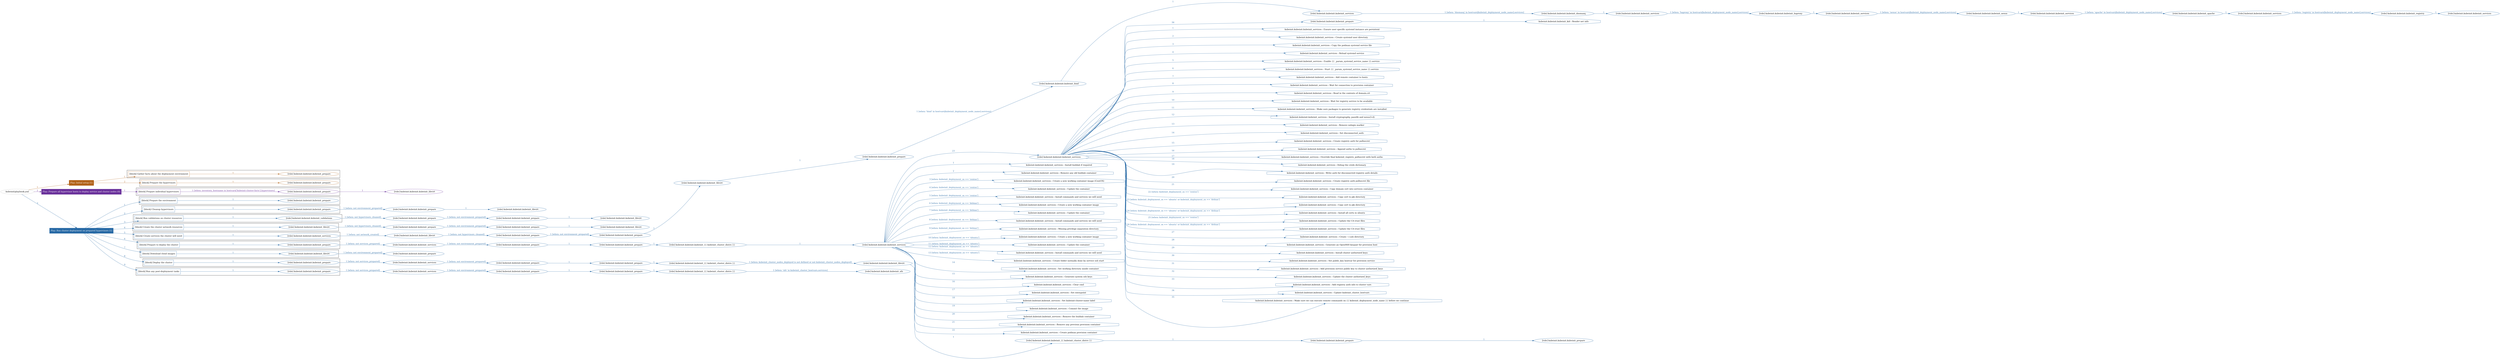 digraph {
	graph [concentrate=true ordering=in rankdir=LR ratio=fill]
	edge [esep=5 sep=10]
	"kubeinit/playbook.yml" [id=root_node style=dotted]
	play_11753870 [label="Play: Initial setup (1)" color="#b2631a" fontcolor="#ffffff" id=play_11753870 shape=box style=filled tooltip=localhost]
	"kubeinit/playbook.yml" -> play_11753870 [label="1 " color="#b2631a" fontcolor="#b2631a" id=edge_59d7c79f labeltooltip="1 " tooltip="1 "]
	subgraph "kubeinit.kubeinit.kubeinit_prepare" {
		role_aeced4ef [label="[role] kubeinit.kubeinit.kubeinit_prepare" color="#b2631a" id=role_aeced4ef tooltip="kubeinit.kubeinit.kubeinit_prepare"]
	}
	subgraph "kubeinit.kubeinit.kubeinit_prepare" {
		role_1271a651 [label="[role] kubeinit.kubeinit.kubeinit_prepare" color="#b2631a" id=role_1271a651 tooltip="kubeinit.kubeinit.kubeinit_prepare"]
	}
	subgraph "Play: Initial setup (1)" {
		play_11753870 -> block_595fef0c [label=1 color="#b2631a" fontcolor="#b2631a" id=edge_b5269dfd labeltooltip=1 tooltip=1]
		subgraph cluster_block_595fef0c {
			block_595fef0c [label="[block] Gather facts about the deployment environment" color="#b2631a" id=block_595fef0c labeltooltip="Gather facts about the deployment environment" shape=box tooltip="Gather facts about the deployment environment"]
			block_595fef0c -> role_aeced4ef [label="1 " color="#b2631a" fontcolor="#b2631a" id=edge_2be429ac labeltooltip="1 " tooltip="1 "]
		}
		play_11753870 -> block_3a586a35 [label=2 color="#b2631a" fontcolor="#b2631a" id=edge_ef53873f labeltooltip=2 tooltip=2]
		subgraph cluster_block_3a586a35 {
			block_3a586a35 [label="[block] Prepare the hypervisors" color="#b2631a" id=block_3a586a35 labeltooltip="Prepare the hypervisors" shape=box tooltip="Prepare the hypervisors"]
			block_3a586a35 -> role_1271a651 [label="1 " color="#b2631a" fontcolor="#b2631a" id=edge_a012466c labeltooltip="1 " tooltip="1 "]
		}
	}
	play_b9e6bfd8 [label="Play: Prepare all hypervisor hosts to deploy service and cluster nodes (0)" color="#6a319b" fontcolor="#ffffff" id=play_b9e6bfd8 shape=box style=filled tooltip="Play: Prepare all hypervisor hosts to deploy service and cluster nodes (0)"]
	"kubeinit/playbook.yml" -> play_b9e6bfd8 [label="2 " color="#6a319b" fontcolor="#6a319b" id=edge_81b0a84f labeltooltip="2 " tooltip="2 "]
	subgraph "kubeinit.kubeinit.kubeinit_libvirt" {
		role_fa00c392 [label="[role] kubeinit.kubeinit.kubeinit_libvirt" color="#6a319b" id=role_fa00c392 tooltip="kubeinit.kubeinit.kubeinit_libvirt"]
	}
	subgraph "kubeinit.kubeinit.kubeinit_prepare" {
		role_c54e6c98 [label="[role] kubeinit.kubeinit.kubeinit_prepare" color="#6a319b" id=role_c54e6c98 tooltip="kubeinit.kubeinit.kubeinit_prepare"]
		role_c54e6c98 -> role_fa00c392 [label="1 " color="#6a319b" fontcolor="#6a319b" id=edge_b5d6592e labeltooltip="1 " tooltip="1 "]
	}
	subgraph "Play: Prepare all hypervisor hosts to deploy service and cluster nodes (0)" {
		play_b9e6bfd8 -> block_b67a1805 [label=1 color="#6a319b" fontcolor="#6a319b" id=edge_dfb20c11 labeltooltip=1 tooltip=1]
		subgraph cluster_block_b67a1805 {
			block_b67a1805 [label="[block] Prepare individual hypervisors" color="#6a319b" id=block_b67a1805 labeltooltip="Prepare individual hypervisors" shape=box tooltip="Prepare individual hypervisors"]
			block_b67a1805 -> role_c54e6c98 [label="1 [when: inventory_hostname in hostvars['kubeinit-cluster-facts'].hypervisors]" color="#6a319b" fontcolor="#6a319b" id=edge_ee74ebc8 labeltooltip="1 [when: inventory_hostname in hostvars['kubeinit-cluster-facts'].hypervisors]" tooltip="1 [when: inventory_hostname in hostvars['kubeinit-cluster-facts'].hypervisors]"]
		}
	}
	play_928120f4 [label="Play: Run cluster deployment on prepared hypervisors (1)" color="#2769a5" fontcolor="#ffffff" id=play_928120f4 shape=box style=filled tooltip=localhost]
	"kubeinit/playbook.yml" -> play_928120f4 [label="3 " color="#2769a5" fontcolor="#2769a5" id=edge_f33fc959 labeltooltip="3 " tooltip="3 "]
	subgraph "kubeinit.kubeinit.kubeinit_prepare" {
		role_16011c3f [label="[role] kubeinit.kubeinit.kubeinit_prepare" color="#2769a5" id=role_16011c3f tooltip="kubeinit.kubeinit.kubeinit_prepare"]
	}
	subgraph "kubeinit.kubeinit.kubeinit_libvirt" {
		role_71dd2f17 [label="[role] kubeinit.kubeinit.kubeinit_libvirt" color="#2769a5" id=role_71dd2f17 tooltip="kubeinit.kubeinit.kubeinit_libvirt"]
	}
	subgraph "kubeinit.kubeinit.kubeinit_prepare" {
		role_a206c246 [label="[role] kubeinit.kubeinit.kubeinit_prepare" color="#2769a5" id=role_a206c246 tooltip="kubeinit.kubeinit.kubeinit_prepare"]
		role_a206c246 -> role_71dd2f17 [label="1 " color="#2769a5" fontcolor="#2769a5" id=edge_f2695ec4 labeltooltip="1 " tooltip="1 "]
	}
	subgraph "kubeinit.kubeinit.kubeinit_prepare" {
		role_4f396c4a [label="[role] kubeinit.kubeinit.kubeinit_prepare" color="#2769a5" id=role_4f396c4a tooltip="kubeinit.kubeinit.kubeinit_prepare"]
		role_4f396c4a -> role_a206c246 [label="1 [when: not environment_prepared]" color="#2769a5" fontcolor="#2769a5" id=edge_d480a5a4 labeltooltip="1 [when: not environment_prepared]" tooltip="1 [when: not environment_prepared]"]
	}
	subgraph "kubeinit.kubeinit.kubeinit_libvirt" {
		role_0285b7d4 [label="[role] kubeinit.kubeinit.kubeinit_libvirt" color="#2769a5" id=role_0285b7d4 tooltip="kubeinit.kubeinit.kubeinit_libvirt"]
	}
	subgraph "kubeinit.kubeinit.kubeinit_prepare" {
		role_66be1d08 [label="[role] kubeinit.kubeinit.kubeinit_prepare" color="#2769a5" id=role_66be1d08 tooltip="kubeinit.kubeinit.kubeinit_prepare"]
		role_66be1d08 -> role_0285b7d4 [label="1 " color="#2769a5" fontcolor="#2769a5" id=edge_bad1b833 labeltooltip="1 " tooltip="1 "]
	}
	subgraph "kubeinit.kubeinit.kubeinit_prepare" {
		role_663ff371 [label="[role] kubeinit.kubeinit.kubeinit_prepare" color="#2769a5" id=role_663ff371 tooltip="kubeinit.kubeinit.kubeinit_prepare"]
		role_663ff371 -> role_66be1d08 [label="1 [when: not environment_prepared]" color="#2769a5" fontcolor="#2769a5" id=edge_042fc5ff labeltooltip="1 [when: not environment_prepared]" tooltip="1 [when: not environment_prepared]"]
	}
	subgraph "kubeinit.kubeinit.kubeinit_validations" {
		role_31941329 [label="[role] kubeinit.kubeinit.kubeinit_validations" color="#2769a5" id=role_31941329 tooltip="kubeinit.kubeinit.kubeinit_validations"]
		role_31941329 -> role_663ff371 [label="1 [when: not hypervisors_cleaned]" color="#2769a5" fontcolor="#2769a5" id=edge_5ced2a1b labeltooltip="1 [when: not hypervisors_cleaned]" tooltip="1 [when: not hypervisors_cleaned]"]
	}
	subgraph "kubeinit.kubeinit.kubeinit_libvirt" {
		role_5dd7904b [label="[role] kubeinit.kubeinit.kubeinit_libvirt" color="#2769a5" id=role_5dd7904b tooltip="kubeinit.kubeinit.kubeinit_libvirt"]
	}
	subgraph "kubeinit.kubeinit.kubeinit_prepare" {
		role_589d1c8d [label="[role] kubeinit.kubeinit.kubeinit_prepare" color="#2769a5" id=role_589d1c8d tooltip="kubeinit.kubeinit.kubeinit_prepare"]
		role_589d1c8d -> role_5dd7904b [label="1 " color="#2769a5" fontcolor="#2769a5" id=edge_3b8fa8f0 labeltooltip="1 " tooltip="1 "]
	}
	subgraph "kubeinit.kubeinit.kubeinit_prepare" {
		role_ccc416a4 [label="[role] kubeinit.kubeinit.kubeinit_prepare" color="#2769a5" id=role_ccc416a4 tooltip="kubeinit.kubeinit.kubeinit_prepare"]
		role_ccc416a4 -> role_589d1c8d [label="1 [when: not environment_prepared]" color="#2769a5" fontcolor="#2769a5" id=edge_827466a4 labeltooltip="1 [when: not environment_prepared]" tooltip="1 [when: not environment_prepared]"]
	}
	subgraph "kubeinit.kubeinit.kubeinit_libvirt" {
		role_dd1f71d0 [label="[role] kubeinit.kubeinit.kubeinit_libvirt" color="#2769a5" id=role_dd1f71d0 tooltip="kubeinit.kubeinit.kubeinit_libvirt"]
		role_dd1f71d0 -> role_ccc416a4 [label="1 [when: not hypervisors_cleaned]" color="#2769a5" fontcolor="#2769a5" id=edge_ad9bb8ea labeltooltip="1 [when: not hypervisors_cleaned]" tooltip="1 [when: not hypervisors_cleaned]"]
	}
	subgraph "kubeinit.kubeinit.kubeinit_services" {
		role_df8e5842 [label="[role] kubeinit.kubeinit.kubeinit_services" color="#2769a5" id=role_df8e5842 tooltip="kubeinit.kubeinit.kubeinit_services"]
	}
	subgraph "kubeinit.kubeinit.kubeinit_registry" {
		role_79d2def1 [label="[role] kubeinit.kubeinit.kubeinit_registry" color="#2769a5" id=role_79d2def1 tooltip="kubeinit.kubeinit.kubeinit_registry"]
		role_79d2def1 -> role_df8e5842 [label="1 " color="#2769a5" fontcolor="#2769a5" id=edge_9e466e6f labeltooltip="1 " tooltip="1 "]
	}
	subgraph "kubeinit.kubeinit.kubeinit_services" {
		role_b2339861 [label="[role] kubeinit.kubeinit.kubeinit_services" color="#2769a5" id=role_b2339861 tooltip="kubeinit.kubeinit.kubeinit_services"]
		role_b2339861 -> role_79d2def1 [label="1 [when: 'registry' in hostvars[kubeinit_deployment_node_name].services]" color="#2769a5" fontcolor="#2769a5" id=edge_124129e6 labeltooltip="1 [when: 'registry' in hostvars[kubeinit_deployment_node_name].services]" tooltip="1 [when: 'registry' in hostvars[kubeinit_deployment_node_name].services]"]
	}
	subgraph "kubeinit.kubeinit.kubeinit_apache" {
		role_406c26cb [label="[role] kubeinit.kubeinit.kubeinit_apache" color="#2769a5" id=role_406c26cb tooltip="kubeinit.kubeinit.kubeinit_apache"]
		role_406c26cb -> role_b2339861 [label="1 " color="#2769a5" fontcolor="#2769a5" id=edge_a5abe285 labeltooltip="1 " tooltip="1 "]
	}
	subgraph "kubeinit.kubeinit.kubeinit_services" {
		role_1c9d1b56 [label="[role] kubeinit.kubeinit.kubeinit_services" color="#2769a5" id=role_1c9d1b56 tooltip="kubeinit.kubeinit.kubeinit_services"]
		role_1c9d1b56 -> role_406c26cb [label="1 [when: 'apache' in hostvars[kubeinit_deployment_node_name].services]" color="#2769a5" fontcolor="#2769a5" id=edge_bf84c1a0 labeltooltip="1 [when: 'apache' in hostvars[kubeinit_deployment_node_name].services]" tooltip="1 [when: 'apache' in hostvars[kubeinit_deployment_node_name].services]"]
	}
	subgraph "kubeinit.kubeinit.kubeinit_nexus" {
		role_e60813bb [label="[role] kubeinit.kubeinit.kubeinit_nexus" color="#2769a5" id=role_e60813bb tooltip="kubeinit.kubeinit.kubeinit_nexus"]
		role_e60813bb -> role_1c9d1b56 [label="1 " color="#2769a5" fontcolor="#2769a5" id=edge_1cb3688d labeltooltip="1 " tooltip="1 "]
	}
	subgraph "kubeinit.kubeinit.kubeinit_services" {
		role_842ef741 [label="[role] kubeinit.kubeinit.kubeinit_services" color="#2769a5" id=role_842ef741 tooltip="kubeinit.kubeinit.kubeinit_services"]
		role_842ef741 -> role_e60813bb [label="1 [when: 'nexus' in hostvars[kubeinit_deployment_node_name].services]" color="#2769a5" fontcolor="#2769a5" id=edge_bb9a5c4e labeltooltip="1 [when: 'nexus' in hostvars[kubeinit_deployment_node_name].services]" tooltip="1 [when: 'nexus' in hostvars[kubeinit_deployment_node_name].services]"]
	}
	subgraph "kubeinit.kubeinit.kubeinit_haproxy" {
		role_54428a5c [label="[role] kubeinit.kubeinit.kubeinit_haproxy" color="#2769a5" id=role_54428a5c tooltip="kubeinit.kubeinit.kubeinit_haproxy"]
		role_54428a5c -> role_842ef741 [label="1 " color="#2769a5" fontcolor="#2769a5" id=edge_8e9517a9 labeltooltip="1 " tooltip="1 "]
	}
	subgraph "kubeinit.kubeinit.kubeinit_services" {
		role_87e30177 [label="[role] kubeinit.kubeinit.kubeinit_services" color="#2769a5" id=role_87e30177 tooltip="kubeinit.kubeinit.kubeinit_services"]
		role_87e30177 -> role_54428a5c [label="1 [when: 'haproxy' in hostvars[kubeinit_deployment_node_name].services]" color="#2769a5" fontcolor="#2769a5" id=edge_46dbdbef labeltooltip="1 [when: 'haproxy' in hostvars[kubeinit_deployment_node_name].services]" tooltip="1 [when: 'haproxy' in hostvars[kubeinit_deployment_node_name].services]"]
	}
	subgraph "kubeinit.kubeinit.kubeinit_dnsmasq" {
		role_da8d193d [label="[role] kubeinit.kubeinit.kubeinit_dnsmasq" color="#2769a5" id=role_da8d193d tooltip="kubeinit.kubeinit.kubeinit_dnsmasq"]
		role_da8d193d -> role_87e30177 [label="1 " color="#2769a5" fontcolor="#2769a5" id=edge_4d7e35d2 labeltooltip="1 " tooltip="1 "]
	}
	subgraph "kubeinit.kubeinit.kubeinit_services" {
		role_9664aad5 [label="[role] kubeinit.kubeinit.kubeinit_services" color="#2769a5" id=role_9664aad5 tooltip="kubeinit.kubeinit.kubeinit_services"]
		role_9664aad5 -> role_da8d193d [label="1 [when: 'dnsmasq' in hostvars[kubeinit_deployment_node_name].services]" color="#2769a5" fontcolor="#2769a5" id=edge_722b6f72 labeltooltip="1 [when: 'dnsmasq' in hostvars[kubeinit_deployment_node_name].services]" tooltip="1 [when: 'dnsmasq' in hostvars[kubeinit_deployment_node_name].services]"]
	}
	subgraph "kubeinit.kubeinit.kubeinit_bind" {
		role_c939f47a [label="[role] kubeinit.kubeinit.kubeinit_bind" color="#2769a5" id=role_c939f47a tooltip="kubeinit.kubeinit.kubeinit_bind"]
		role_c939f47a -> role_9664aad5 [label="1 " color="#2769a5" fontcolor="#2769a5" id=edge_d31c2a34 labeltooltip="1 " tooltip="1 "]
	}
	subgraph "kubeinit.kubeinit.kubeinit_prepare" {
		role_2a3728cb [label="[role] kubeinit.kubeinit.kubeinit_prepare" color="#2769a5" id=role_2a3728cb tooltip="kubeinit.kubeinit.kubeinit_prepare"]
		role_2a3728cb -> role_c939f47a [label="1 [when: 'bind' in hostvars[kubeinit_deployment_node_name].services]" color="#2769a5" fontcolor="#2769a5" id=edge_09cb5635 labeltooltip="1 [when: 'bind' in hostvars[kubeinit_deployment_node_name].services]" tooltip="1 [when: 'bind' in hostvars[kubeinit_deployment_node_name].services]"]
	}
	subgraph "kubeinit.kubeinit.kubeinit_libvirt" {
		role_2ae86e69 [label="[role] kubeinit.kubeinit.kubeinit_libvirt" color="#2769a5" id=role_2ae86e69 tooltip="kubeinit.kubeinit.kubeinit_libvirt"]
		role_2ae86e69 -> role_2a3728cb [label="1 " color="#2769a5" fontcolor="#2769a5" id=edge_91ee30a4 labeltooltip="1 " tooltip="1 "]
	}
	subgraph "kubeinit.kubeinit.kubeinit_prepare" {
		role_088d113d [label="[role] kubeinit.kubeinit.kubeinit_prepare" color="#2769a5" id=role_088d113d tooltip="kubeinit.kubeinit.kubeinit_prepare"]
		role_088d113d -> role_2ae86e69 [label="1 " color="#2769a5" fontcolor="#2769a5" id=edge_069ed22d labeltooltip="1 " tooltip="1 "]
	}
	subgraph "kubeinit.kubeinit.kubeinit_prepare" {
		role_e1aa5283 [label="[role] kubeinit.kubeinit.kubeinit_prepare" color="#2769a5" id=role_e1aa5283 tooltip="kubeinit.kubeinit.kubeinit_prepare"]
		role_e1aa5283 -> role_088d113d [label="1 [when: not environment_prepared]" color="#2769a5" fontcolor="#2769a5" id=edge_29f5e92f labeltooltip="1 [when: not environment_prepared]" tooltip="1 [when: not environment_prepared]"]
	}
	subgraph "kubeinit.kubeinit.kubeinit_libvirt" {
		role_f19691e9 [label="[role] kubeinit.kubeinit.kubeinit_libvirt" color="#2769a5" id=role_f19691e9 tooltip="kubeinit.kubeinit.kubeinit_libvirt"]
		role_f19691e9 -> role_e1aa5283 [label="1 [when: not hypervisors_cleaned]" color="#2769a5" fontcolor="#2769a5" id=edge_64f23646 labeltooltip="1 [when: not hypervisors_cleaned]" tooltip="1 [when: not hypervisors_cleaned]"]
	}
	subgraph "kubeinit.kubeinit.kubeinit_services" {
		role_cdb57c2b [label="[role] kubeinit.kubeinit.kubeinit_services" color="#2769a5" id=role_cdb57c2b tooltip="kubeinit.kubeinit.kubeinit_services"]
		role_cdb57c2b -> role_f19691e9 [label="1 [when: not network_created]" color="#2769a5" fontcolor="#2769a5" id=edge_3ce2162b labeltooltip="1 [when: not network_created]" tooltip="1 [when: not network_created]"]
	}
	subgraph "kubeinit.kubeinit.kubeinit_prepare" {
		role_a9cf9123 [label="[role] kubeinit.kubeinit.kubeinit_prepare" color="#2769a5" id=role_a9cf9123 tooltip="kubeinit.kubeinit.kubeinit_prepare"]
		task_a6c0f7ff [label="kubeinit.kubeinit.kubeinit_kid : Render net info" color="#2769a5" id=task_a6c0f7ff shape=octagon tooltip="kubeinit.kubeinit.kubeinit_kid : Render net info"]
		role_a9cf9123 -> task_a6c0f7ff [label="1 " color="#2769a5" fontcolor="#2769a5" id=edge_cf0d45b6 labeltooltip="1 " tooltip="1 "]
	}
	subgraph "kubeinit.kubeinit.kubeinit_services" {
		role_ef1de59d [label="[role] kubeinit.kubeinit.kubeinit_services" color="#2769a5" id=role_ef1de59d tooltip="kubeinit.kubeinit.kubeinit_services"]
		task_269b2cfa [label="kubeinit.kubeinit.kubeinit_services : Ensure user specific systemd instance are persistent" color="#2769a5" id=task_269b2cfa shape=octagon tooltip="kubeinit.kubeinit.kubeinit_services : Ensure user specific systemd instance are persistent"]
		role_ef1de59d -> task_269b2cfa [label="1 " color="#2769a5" fontcolor="#2769a5" id=edge_5f434d78 labeltooltip="1 " tooltip="1 "]
		task_d2c6d3cc [label="kubeinit.kubeinit.kubeinit_services : Create systemd user directory" color="#2769a5" id=task_d2c6d3cc shape=octagon tooltip="kubeinit.kubeinit.kubeinit_services : Create systemd user directory"]
		role_ef1de59d -> task_d2c6d3cc [label="2 " color="#2769a5" fontcolor="#2769a5" id=edge_be1d1e10 labeltooltip="2 " tooltip="2 "]
		task_a293b3ac [label="kubeinit.kubeinit.kubeinit_services : Copy the podman systemd service file" color="#2769a5" id=task_a293b3ac shape=octagon tooltip="kubeinit.kubeinit.kubeinit_services : Copy the podman systemd service file"]
		role_ef1de59d -> task_a293b3ac [label="3 " color="#2769a5" fontcolor="#2769a5" id=edge_9e825318 labeltooltip="3 " tooltip="3 "]
		task_bfe38d12 [label="kubeinit.kubeinit.kubeinit_services : Reload systemd service" color="#2769a5" id=task_bfe38d12 shape=octagon tooltip="kubeinit.kubeinit.kubeinit_services : Reload systemd service"]
		role_ef1de59d -> task_bfe38d12 [label="4 " color="#2769a5" fontcolor="#2769a5" id=edge_b28bd2b9 labeltooltip="4 " tooltip="4 "]
		task_fc5a6efb [label="kubeinit.kubeinit.kubeinit_services : Enable {{ _param_systemd_service_name }}.service" color="#2769a5" id=task_fc5a6efb shape=octagon tooltip="kubeinit.kubeinit.kubeinit_services : Enable {{ _param_systemd_service_name }}.service"]
		role_ef1de59d -> task_fc5a6efb [label="5 " color="#2769a5" fontcolor="#2769a5" id=edge_78433165 labeltooltip="5 " tooltip="5 "]
		task_82880af1 [label="kubeinit.kubeinit.kubeinit_services : Start {{ _param_systemd_service_name }}.service" color="#2769a5" id=task_82880af1 shape=octagon tooltip="kubeinit.kubeinit.kubeinit_services : Start {{ _param_systemd_service_name }}.service"]
		role_ef1de59d -> task_82880af1 [label="6 " color="#2769a5" fontcolor="#2769a5" id=edge_7317f3ac labeltooltip="6 " tooltip="6 "]
		task_bb4e1e5b [label="kubeinit.kubeinit.kubeinit_services : Add remote container to hosts" color="#2769a5" id=task_bb4e1e5b shape=octagon tooltip="kubeinit.kubeinit.kubeinit_services : Add remote container to hosts"]
		role_ef1de59d -> task_bb4e1e5b [label="7 " color="#2769a5" fontcolor="#2769a5" id=edge_ce0f6220 labeltooltip="7 " tooltip="7 "]
		task_0162db8e [label="kubeinit.kubeinit.kubeinit_services : Wait for connection to provision container" color="#2769a5" id=task_0162db8e shape=octagon tooltip="kubeinit.kubeinit.kubeinit_services : Wait for connection to provision container"]
		role_ef1de59d -> task_0162db8e [label="8 " color="#2769a5" fontcolor="#2769a5" id=edge_fafc8fd3 labeltooltip="8 " tooltip="8 "]
		task_55d99076 [label="kubeinit.kubeinit.kubeinit_services : Read in the contents of domain.crt" color="#2769a5" id=task_55d99076 shape=octagon tooltip="kubeinit.kubeinit.kubeinit_services : Read in the contents of domain.crt"]
		role_ef1de59d -> task_55d99076 [label="9 " color="#2769a5" fontcolor="#2769a5" id=edge_6843613e labeltooltip="9 " tooltip="9 "]
		task_7c093f10 [label="kubeinit.kubeinit.kubeinit_services : Wait for registry service to be available" color="#2769a5" id=task_7c093f10 shape=octagon tooltip="kubeinit.kubeinit.kubeinit_services : Wait for registry service to be available"]
		role_ef1de59d -> task_7c093f10 [label="10 " color="#2769a5" fontcolor="#2769a5" id=edge_4c564f32 labeltooltip="10 " tooltip="10 "]
		task_a79912da [label="kubeinit.kubeinit.kubeinit_services : Make sure packages to generate registry credentials are installed" color="#2769a5" id=task_a79912da shape=octagon tooltip="kubeinit.kubeinit.kubeinit_services : Make sure packages to generate registry credentials are installed"]
		role_ef1de59d -> task_a79912da [label="11 " color="#2769a5" fontcolor="#2769a5" id=edge_0d5cd800 labeltooltip="11 " tooltip="11 "]
		task_a00ea5f5 [label="kubeinit.kubeinit.kubeinit_services : Install cryptography, passlib and nexus3-cli" color="#2769a5" id=task_a00ea5f5 shape=octagon tooltip="kubeinit.kubeinit.kubeinit_services : Install cryptography, passlib and nexus3-cli"]
		role_ef1de59d -> task_a00ea5f5 [label="12 " color="#2769a5" fontcolor="#2769a5" id=edge_985b4cc3 labeltooltip="12 " tooltip="12 "]
		task_d4eef593 [label="kubeinit.kubeinit.kubeinit_services : Remove nologin marker" color="#2769a5" id=task_d4eef593 shape=octagon tooltip="kubeinit.kubeinit.kubeinit_services : Remove nologin marker"]
		role_ef1de59d -> task_d4eef593 [label="13 " color="#2769a5" fontcolor="#2769a5" id=edge_00602155 labeltooltip="13 " tooltip="13 "]
		task_6dbab34d [label="kubeinit.kubeinit.kubeinit_services : Set disconnected_auth" color="#2769a5" id=task_6dbab34d shape=octagon tooltip="kubeinit.kubeinit.kubeinit_services : Set disconnected_auth"]
		role_ef1de59d -> task_6dbab34d [label="14 " color="#2769a5" fontcolor="#2769a5" id=edge_15262a90 labeltooltip="14 " tooltip="14 "]
		task_95edf579 [label="kubeinit.kubeinit.kubeinit_services : Create registry auth for pullsecret" color="#2769a5" id=task_95edf579 shape=octagon tooltip="kubeinit.kubeinit.kubeinit_services : Create registry auth for pullsecret"]
		role_ef1de59d -> task_95edf579 [label="15 " color="#2769a5" fontcolor="#2769a5" id=edge_5d639966 labeltooltip="15 " tooltip="15 "]
		task_f539a987 [label="kubeinit.kubeinit.kubeinit_services : Append auths to pullsecret" color="#2769a5" id=task_f539a987 shape=octagon tooltip="kubeinit.kubeinit.kubeinit_services : Append auths to pullsecret"]
		role_ef1de59d -> task_f539a987 [label="16 " color="#2769a5" fontcolor="#2769a5" id=edge_72334f17 labeltooltip="16 " tooltip="16 "]
		task_55d93220 [label="kubeinit.kubeinit.kubeinit_services : Override final kubeinit_registry_pullsecret with both auths" color="#2769a5" id=task_55d93220 shape=octagon tooltip="kubeinit.kubeinit.kubeinit_services : Override final kubeinit_registry_pullsecret with both auths"]
		role_ef1de59d -> task_55d93220 [label="17 " color="#2769a5" fontcolor="#2769a5" id=edge_ce5fd929 labeltooltip="17 " tooltip="17 "]
		task_25ebf206 [label="kubeinit.kubeinit.kubeinit_services : Debug the creds dictionary" color="#2769a5" id=task_25ebf206 shape=octagon tooltip="kubeinit.kubeinit.kubeinit_services : Debug the creds dictionary"]
		role_ef1de59d -> task_25ebf206 [label="18 " color="#2769a5" fontcolor="#2769a5" id=edge_8a1a4ff4 labeltooltip="18 " tooltip="18 "]
		task_505da0dc [label="kubeinit.kubeinit.kubeinit_services : Write auth for disconnected registry auth details" color="#2769a5" id=task_505da0dc shape=octagon tooltip="kubeinit.kubeinit.kubeinit_services : Write auth for disconnected registry auth details"]
		role_ef1de59d -> task_505da0dc [label="19 " color="#2769a5" fontcolor="#2769a5" id=edge_a785541c labeltooltip="19 " tooltip="19 "]
		task_a8810906 [label="kubeinit.kubeinit.kubeinit_services : Create registry auth pullsecret file" color="#2769a5" id=task_a8810906 shape=octagon tooltip="kubeinit.kubeinit.kubeinit_services : Create registry auth pullsecret file"]
		role_ef1de59d -> task_a8810906 [label="20 " color="#2769a5" fontcolor="#2769a5" id=edge_967d7cd7 labeltooltip="20 " tooltip="20 "]
		task_c11806db [label="kubeinit.kubeinit.kubeinit_services : Copy domain cert into services container" color="#2769a5" id=task_c11806db shape=octagon tooltip="kubeinit.kubeinit.kubeinit_services : Copy domain cert into services container"]
		role_ef1de59d -> task_c11806db [label="21 " color="#2769a5" fontcolor="#2769a5" id=edge_a60bec48 labeltooltip="21 " tooltip="21 "]
		task_c9e6ba73 [label="kubeinit.kubeinit.kubeinit_services : Copy cert to pki directory" color="#2769a5" id=task_c9e6ba73 shape=octagon tooltip="kubeinit.kubeinit.kubeinit_services : Copy cert to pki directory"]
		role_ef1de59d -> task_c9e6ba73 [label="22 [when: kubeinit_deployment_os == 'centos']" color="#2769a5" fontcolor="#2769a5" id=edge_55c7bab8 labeltooltip="22 [when: kubeinit_deployment_os == 'centos']" tooltip="22 [when: kubeinit_deployment_os == 'centos']"]
		task_98e8b0da [label="kubeinit.kubeinit.kubeinit_services : Copy cert to pki directory" color="#2769a5" id=task_98e8b0da shape=octagon tooltip="kubeinit.kubeinit.kubeinit_services : Copy cert to pki directory"]
		role_ef1de59d -> task_98e8b0da [label="23 [when: kubeinit_deployment_os == 'ubuntu' or kubeinit_deployment_os == 'debian']" color="#2769a5" fontcolor="#2769a5" id=edge_46368aca labeltooltip="23 [when: kubeinit_deployment_os == 'ubuntu' or kubeinit_deployment_os == 'debian']" tooltip="23 [when: kubeinit_deployment_os == 'ubuntu' or kubeinit_deployment_os == 'debian']"]
		task_61f64bae [label="kubeinit.kubeinit.kubeinit_services : Install all certs in ubuntu" color="#2769a5" id=task_61f64bae shape=octagon tooltip="kubeinit.kubeinit.kubeinit_services : Install all certs in ubuntu"]
		role_ef1de59d -> task_61f64bae [label="24 [when: kubeinit_deployment_os == 'ubuntu' or kubeinit_deployment_os == 'debian']" color="#2769a5" fontcolor="#2769a5" id=edge_2aa23a27 labeltooltip="24 [when: kubeinit_deployment_os == 'ubuntu' or kubeinit_deployment_os == 'debian']" tooltip="24 [when: kubeinit_deployment_os == 'ubuntu' or kubeinit_deployment_os == 'debian']"]
		task_fb037661 [label="kubeinit.kubeinit.kubeinit_services : Update the CA trust files" color="#2769a5" id=task_fb037661 shape=octagon tooltip="kubeinit.kubeinit.kubeinit_services : Update the CA trust files"]
		role_ef1de59d -> task_fb037661 [label="25 [when: kubeinit_deployment_os == 'centos']" color="#2769a5" fontcolor="#2769a5" id=edge_ac705629 labeltooltip="25 [when: kubeinit_deployment_os == 'centos']" tooltip="25 [when: kubeinit_deployment_os == 'centos']"]
		task_1a16bda0 [label="kubeinit.kubeinit.kubeinit_services : Update the CA trust files" color="#2769a5" id=task_1a16bda0 shape=octagon tooltip="kubeinit.kubeinit.kubeinit_services : Update the CA trust files"]
		role_ef1de59d -> task_1a16bda0 [label="26 [when: kubeinit_deployment_os == 'ubuntu' or kubeinit_deployment_os == 'debian']" color="#2769a5" fontcolor="#2769a5" id=edge_7a651388 labeltooltip="26 [when: kubeinit_deployment_os == 'ubuntu' or kubeinit_deployment_os == 'debian']" tooltip="26 [when: kubeinit_deployment_os == 'ubuntu' or kubeinit_deployment_os == 'debian']"]
		task_51dcd732 [label="kubeinit.kubeinit.kubeinit_services : Create ~/.ssh directory" color="#2769a5" id=task_51dcd732 shape=octagon tooltip="kubeinit.kubeinit.kubeinit_services : Create ~/.ssh directory"]
		role_ef1de59d -> task_51dcd732 [label="27 " color="#2769a5" fontcolor="#2769a5" id=edge_71ddf52e labeltooltip="27 " tooltip="27 "]
		task_b33b8884 [label="kubeinit.kubeinit.kubeinit_services : Generate an OpenSSH keypair for provision host" color="#2769a5" id=task_b33b8884 shape=octagon tooltip="kubeinit.kubeinit.kubeinit_services : Generate an OpenSSH keypair for provision host"]
		role_ef1de59d -> task_b33b8884 [label="28 " color="#2769a5" fontcolor="#2769a5" id=edge_321ff208 labeltooltip="28 " tooltip="28 "]
		task_e91365c9 [label="kubeinit.kubeinit.kubeinit_services : Install cluster authorized keys" color="#2769a5" id=task_e91365c9 shape=octagon tooltip="kubeinit.kubeinit.kubeinit_services : Install cluster authorized keys"]
		role_ef1de59d -> task_e91365c9 [label="29 " color="#2769a5" fontcolor="#2769a5" id=edge_81557743 labeltooltip="29 " tooltip="29 "]
		task_dbb3c3bd [label="kubeinit.kubeinit.kubeinit_services : Set public_key hostvar for provision service" color="#2769a5" id=task_dbb3c3bd shape=octagon tooltip="kubeinit.kubeinit.kubeinit_services : Set public_key hostvar for provision service"]
		role_ef1de59d -> task_dbb3c3bd [label="30 " color="#2769a5" fontcolor="#2769a5" id=edge_5f9f9280 labeltooltip="30 " tooltip="30 "]
		task_683acecc [label="kubeinit.kubeinit.kubeinit_services : Add provision service public key to cluster authorized_keys" color="#2769a5" id=task_683acecc shape=octagon tooltip="kubeinit.kubeinit.kubeinit_services : Add provision service public key to cluster authorized_keys"]
		role_ef1de59d -> task_683acecc [label="31 " color="#2769a5" fontcolor="#2769a5" id=edge_0d11c18a labeltooltip="31 " tooltip="31 "]
		task_cd028a13 [label="kubeinit.kubeinit.kubeinit_services : Update the cluster authorized_keys" color="#2769a5" id=task_cd028a13 shape=octagon tooltip="kubeinit.kubeinit.kubeinit_services : Update the cluster authorized_keys"]
		role_ef1de59d -> task_cd028a13 [label="32 " color="#2769a5" fontcolor="#2769a5" id=edge_631247a2 labeltooltip="32 " tooltip="32 "]
		task_93dba0ff [label="kubeinit.kubeinit.kubeinit_services : Add registry auth info to cluster vars" color="#2769a5" id=task_93dba0ff shape=octagon tooltip="kubeinit.kubeinit.kubeinit_services : Add registry auth info to cluster vars"]
		role_ef1de59d -> task_93dba0ff [label="33 " color="#2769a5" fontcolor="#2769a5" id=edge_751134d0 labeltooltip="33 " tooltip="33 "]
		task_6750dd68 [label="kubeinit.kubeinit.kubeinit_services : Update kubeinit_cluster_hostvars" color="#2769a5" id=task_6750dd68 shape=octagon tooltip="kubeinit.kubeinit.kubeinit_services : Update kubeinit_cluster_hostvars"]
		role_ef1de59d -> task_6750dd68 [label="34 " color="#2769a5" fontcolor="#2769a5" id=edge_7da0fa7c labeltooltip="34 " tooltip="34 "]
		task_fbfc5b9c [label="kubeinit.kubeinit.kubeinit_services : Make sure we can execute remote commands on {{ kubeinit_deployment_node_name }} before we continue" color="#2769a5" id=task_fbfc5b9c shape=octagon tooltip="kubeinit.kubeinit.kubeinit_services : Make sure we can execute remote commands on {{ kubeinit_deployment_node_name }} before we continue"]
		role_ef1de59d -> task_fbfc5b9c [label="35 " color="#2769a5" fontcolor="#2769a5" id=edge_45fb926d labeltooltip="35 " tooltip="35 "]
		role_ef1de59d -> role_a9cf9123 [label="36 " color="#2769a5" fontcolor="#2769a5" id=edge_05ec9c98 labeltooltip="36 " tooltip="36 "]
	}
	subgraph "kubeinit.kubeinit.kubeinit_services" {
		role_c0af6b43 [label="[role] kubeinit.kubeinit.kubeinit_services" color="#2769a5" id=role_c0af6b43 tooltip="kubeinit.kubeinit.kubeinit_services"]
		task_87358fed [label="kubeinit.kubeinit.kubeinit_services : Install buildah if required" color="#2769a5" id=task_87358fed shape=octagon tooltip="kubeinit.kubeinit.kubeinit_services : Install buildah if required"]
		role_c0af6b43 -> task_87358fed [label="1 " color="#2769a5" fontcolor="#2769a5" id=edge_1cb78306 labeltooltip="1 " tooltip="1 "]
		task_14401d0a [label="kubeinit.kubeinit.kubeinit_services : Remove any old buildah container" color="#2769a5" id=task_14401d0a shape=octagon tooltip="kubeinit.kubeinit.kubeinit_services : Remove any old buildah container"]
		role_c0af6b43 -> task_14401d0a [label="2 " color="#2769a5" fontcolor="#2769a5" id=edge_a626907d labeltooltip="2 " tooltip="2 "]
		task_5e0a8c59 [label="kubeinit.kubeinit.kubeinit_services : Create a new working container image (CentOS)" color="#2769a5" id=task_5e0a8c59 shape=octagon tooltip="kubeinit.kubeinit.kubeinit_services : Create a new working container image (CentOS)"]
		role_c0af6b43 -> task_5e0a8c59 [label="3 [when: kubeinit_deployment_os == 'centos']" color="#2769a5" fontcolor="#2769a5" id=edge_8ad91b68 labeltooltip="3 [when: kubeinit_deployment_os == 'centos']" tooltip="3 [when: kubeinit_deployment_os == 'centos']"]
		task_a55098af [label="kubeinit.kubeinit.kubeinit_services : Update the container" color="#2769a5" id=task_a55098af shape=octagon tooltip="kubeinit.kubeinit.kubeinit_services : Update the container"]
		role_c0af6b43 -> task_a55098af [label="4 [when: kubeinit_deployment_os == 'centos']" color="#2769a5" fontcolor="#2769a5" id=edge_19050b59 labeltooltip="4 [when: kubeinit_deployment_os == 'centos']" tooltip="4 [when: kubeinit_deployment_os == 'centos']"]
		task_64edcaa1 [label="kubeinit.kubeinit.kubeinit_services : Install commands and services we will need" color="#2769a5" id=task_64edcaa1 shape=octagon tooltip="kubeinit.kubeinit.kubeinit_services : Install commands and services we will need"]
		role_c0af6b43 -> task_64edcaa1 [label="5 [when: kubeinit_deployment_os == 'centos']" color="#2769a5" fontcolor="#2769a5" id=edge_9d6fdf99 labeltooltip="5 [when: kubeinit_deployment_os == 'centos']" tooltip="5 [when: kubeinit_deployment_os == 'centos']"]
		task_2aecd3bf [label="kubeinit.kubeinit.kubeinit_services : Create a new working container image" color="#2769a5" id=task_2aecd3bf shape=octagon tooltip="kubeinit.kubeinit.kubeinit_services : Create a new working container image"]
		role_c0af6b43 -> task_2aecd3bf [label="6 [when: kubeinit_deployment_os == 'debian']" color="#2769a5" fontcolor="#2769a5" id=edge_a34c4fac labeltooltip="6 [when: kubeinit_deployment_os == 'debian']" tooltip="6 [when: kubeinit_deployment_os == 'debian']"]
		task_1b4469ec [label="kubeinit.kubeinit.kubeinit_services : Update the container" color="#2769a5" id=task_1b4469ec shape=octagon tooltip="kubeinit.kubeinit.kubeinit_services : Update the container"]
		role_c0af6b43 -> task_1b4469ec [label="7 [when: kubeinit_deployment_os == 'debian']" color="#2769a5" fontcolor="#2769a5" id=edge_a7245496 labeltooltip="7 [when: kubeinit_deployment_os == 'debian']" tooltip="7 [when: kubeinit_deployment_os == 'debian']"]
		task_37b83089 [label="kubeinit.kubeinit.kubeinit_services : Install commands and services we will need" color="#2769a5" id=task_37b83089 shape=octagon tooltip="kubeinit.kubeinit.kubeinit_services : Install commands and services we will need"]
		role_c0af6b43 -> task_37b83089 [label="8 [when: kubeinit_deployment_os == 'debian']" color="#2769a5" fontcolor="#2769a5" id=edge_1677d2d9 labeltooltip="8 [when: kubeinit_deployment_os == 'debian']" tooltip="8 [when: kubeinit_deployment_os == 'debian']"]
		task_16f402dc [label="kubeinit.kubeinit.kubeinit_services : Missing privilege separation directory" color="#2769a5" id=task_16f402dc shape=octagon tooltip="kubeinit.kubeinit.kubeinit_services : Missing privilege separation directory"]
		role_c0af6b43 -> task_16f402dc [label="9 [when: kubeinit_deployment_os == 'debian']" color="#2769a5" fontcolor="#2769a5" id=edge_f037ebb4 labeltooltip="9 [when: kubeinit_deployment_os == 'debian']" tooltip="9 [when: kubeinit_deployment_os == 'debian']"]
		task_8054a5b1 [label="kubeinit.kubeinit.kubeinit_services : Create a new working container image" color="#2769a5" id=task_8054a5b1 shape=octagon tooltip="kubeinit.kubeinit.kubeinit_services : Create a new working container image"]
		role_c0af6b43 -> task_8054a5b1 [label="10 [when: kubeinit_deployment_os == 'ubuntu']" color="#2769a5" fontcolor="#2769a5" id=edge_b1eaafea labeltooltip="10 [when: kubeinit_deployment_os == 'ubuntu']" tooltip="10 [when: kubeinit_deployment_os == 'ubuntu']"]
		task_dc2fb1bb [label="kubeinit.kubeinit.kubeinit_services : Update the container" color="#2769a5" id=task_dc2fb1bb shape=octagon tooltip="kubeinit.kubeinit.kubeinit_services : Update the container"]
		role_c0af6b43 -> task_dc2fb1bb [label="11 [when: kubeinit_deployment_os == 'ubuntu']" color="#2769a5" fontcolor="#2769a5" id=edge_0be178b4 labeltooltip="11 [when: kubeinit_deployment_os == 'ubuntu']" tooltip="11 [when: kubeinit_deployment_os == 'ubuntu']"]
		task_f522acda [label="kubeinit.kubeinit.kubeinit_services : Install commands and services we will need" color="#2769a5" id=task_f522acda shape=octagon tooltip="kubeinit.kubeinit.kubeinit_services : Install commands and services we will need"]
		role_c0af6b43 -> task_f522acda [label="12 [when: kubeinit_deployment_os == 'ubuntu']" color="#2769a5" fontcolor="#2769a5" id=edge_4a8699d8 labeltooltip="12 [when: kubeinit_deployment_os == 'ubuntu']" tooltip="12 [when: kubeinit_deployment_os == 'ubuntu']"]
		task_9d70135a [label="kubeinit.kubeinit.kubeinit_services : Create folder normally done by service ssh start" color="#2769a5" id=task_9d70135a shape=octagon tooltip="kubeinit.kubeinit.kubeinit_services : Create folder normally done by service ssh start"]
		role_c0af6b43 -> task_9d70135a [label="13 [when: kubeinit_deployment_os == 'ubuntu']" color="#2769a5" fontcolor="#2769a5" id=edge_877b9575 labeltooltip="13 [when: kubeinit_deployment_os == 'ubuntu']" tooltip="13 [when: kubeinit_deployment_os == 'ubuntu']"]
		task_532e3b60 [label="kubeinit.kubeinit.kubeinit_services : Set working directory inside container" color="#2769a5" id=task_532e3b60 shape=octagon tooltip="kubeinit.kubeinit.kubeinit_services : Set working directory inside container"]
		role_c0af6b43 -> task_532e3b60 [label="14 " color="#2769a5" fontcolor="#2769a5" id=edge_1eca9fde labeltooltip="14 " tooltip="14 "]
		task_ca283923 [label="kubeinit.kubeinit.kubeinit_services : Generate system ssh keys" color="#2769a5" id=task_ca283923 shape=octagon tooltip="kubeinit.kubeinit.kubeinit_services : Generate system ssh keys"]
		role_c0af6b43 -> task_ca283923 [label="15 " color="#2769a5" fontcolor="#2769a5" id=edge_4da244c4 labeltooltip="15 " tooltip="15 "]
		task_82f1be9a [label="kubeinit.kubeinit.kubeinit_services : Clear cmd" color="#2769a5" id=task_82f1be9a shape=octagon tooltip="kubeinit.kubeinit.kubeinit_services : Clear cmd"]
		role_c0af6b43 -> task_82f1be9a [label="16 " color="#2769a5" fontcolor="#2769a5" id=edge_2cca34cf labeltooltip="16 " tooltip="16 "]
		task_d9e5b40c [label="kubeinit.kubeinit.kubeinit_services : Set entrypoint" color="#2769a5" id=task_d9e5b40c shape=octagon tooltip="kubeinit.kubeinit.kubeinit_services : Set entrypoint"]
		role_c0af6b43 -> task_d9e5b40c [label="17 " color="#2769a5" fontcolor="#2769a5" id=edge_2206da42 labeltooltip="17 " tooltip="17 "]
		task_983c8aaf [label="kubeinit.kubeinit.kubeinit_services : Set kubeinit-cluster-name label" color="#2769a5" id=task_983c8aaf shape=octagon tooltip="kubeinit.kubeinit.kubeinit_services : Set kubeinit-cluster-name label"]
		role_c0af6b43 -> task_983c8aaf [label="18 " color="#2769a5" fontcolor="#2769a5" id=edge_24e44522 labeltooltip="18 " tooltip="18 "]
		task_9411b254 [label="kubeinit.kubeinit.kubeinit_services : Commit the image" color="#2769a5" id=task_9411b254 shape=octagon tooltip="kubeinit.kubeinit.kubeinit_services : Commit the image"]
		role_c0af6b43 -> task_9411b254 [label="19 " color="#2769a5" fontcolor="#2769a5" id=edge_ffe4c049 labeltooltip="19 " tooltip="19 "]
		task_d66e9221 [label="kubeinit.kubeinit.kubeinit_services : Remove the buildah container" color="#2769a5" id=task_d66e9221 shape=octagon tooltip="kubeinit.kubeinit.kubeinit_services : Remove the buildah container"]
		role_c0af6b43 -> task_d66e9221 [label="20 " color="#2769a5" fontcolor="#2769a5" id=edge_87673cfa labeltooltip="20 " tooltip="20 "]
		task_7199e134 [label="kubeinit.kubeinit.kubeinit_services : Remove any previous provision container" color="#2769a5" id=task_7199e134 shape=octagon tooltip="kubeinit.kubeinit.kubeinit_services : Remove any previous provision container"]
		role_c0af6b43 -> task_7199e134 [label="21 " color="#2769a5" fontcolor="#2769a5" id=edge_de869190 labeltooltip="21 " tooltip="21 "]
		task_b42fa72f [label="kubeinit.kubeinit.kubeinit_services : Create podman provision container" color="#2769a5" id=task_b42fa72f shape=octagon tooltip="kubeinit.kubeinit.kubeinit_services : Create podman provision container"]
		role_c0af6b43 -> task_b42fa72f [label="22 " color="#2769a5" fontcolor="#2769a5" id=edge_52ab4a54 labeltooltip="22 " tooltip="22 "]
		role_c0af6b43 -> role_ef1de59d [label="23 " color="#2769a5" fontcolor="#2769a5" id=edge_53f43af9 labeltooltip="23 " tooltip="23 "]
	}
	subgraph "kubeinit.kubeinit.kubeinit_{{ kubeinit_cluster_distro }}" {
		role_1e18d98f [label="[role] kubeinit.kubeinit.kubeinit_{{ kubeinit_cluster_distro }}" color="#2769a5" id=role_1e18d98f tooltip="kubeinit.kubeinit.kubeinit_{{ kubeinit_cluster_distro }}"]
		role_1e18d98f -> role_c0af6b43 [label="1 " color="#2769a5" fontcolor="#2769a5" id=edge_9fce3157 labeltooltip="1 " tooltip="1 "]
	}
	subgraph "kubeinit.kubeinit.kubeinit_prepare" {
		role_38bbc3ab [label="[role] kubeinit.kubeinit.kubeinit_prepare" color="#2769a5" id=role_38bbc3ab tooltip="kubeinit.kubeinit.kubeinit_prepare"]
		role_38bbc3ab -> role_1e18d98f [label="1 " color="#2769a5" fontcolor="#2769a5" id=edge_4cce17d4 labeltooltip="1 " tooltip="1 "]
	}
	subgraph "kubeinit.kubeinit.kubeinit_prepare" {
		role_f2d12856 [label="[role] kubeinit.kubeinit.kubeinit_prepare" color="#2769a5" id=role_f2d12856 tooltip="kubeinit.kubeinit.kubeinit_prepare"]
		role_f2d12856 -> role_38bbc3ab [label="1 " color="#2769a5" fontcolor="#2769a5" id=edge_8a417954 labeltooltip="1 " tooltip="1 "]
	}
	subgraph "kubeinit.kubeinit.kubeinit_services" {
		role_24b7831b [label="[role] kubeinit.kubeinit.kubeinit_services" color="#2769a5" id=role_24b7831b tooltip="kubeinit.kubeinit.kubeinit_services"]
		role_24b7831b -> role_f2d12856 [label="1 [when: not environment_prepared]" color="#2769a5" fontcolor="#2769a5" id=edge_8b68256e labeltooltip="1 [when: not environment_prepared]" tooltip="1 [when: not environment_prepared]"]
	}
	subgraph "kubeinit.kubeinit.kubeinit_prepare" {
		role_997bd535 [label="[role] kubeinit.kubeinit.kubeinit_prepare" color="#2769a5" id=role_997bd535 tooltip="kubeinit.kubeinit.kubeinit_prepare"]
		role_997bd535 -> role_24b7831b [label="1 [when: not services_prepared]" color="#2769a5" fontcolor="#2769a5" id=edge_c407b723 labeltooltip="1 [when: not services_prepared]" tooltip="1 [when: not services_prepared]"]
	}
	subgraph "kubeinit.kubeinit.kubeinit_prepare" {
		role_04018947 [label="[role] kubeinit.kubeinit.kubeinit_prepare" color="#2769a5" id=role_04018947 tooltip="kubeinit.kubeinit.kubeinit_prepare"]
	}
	subgraph "kubeinit.kubeinit.kubeinit_libvirt" {
		role_324a95fe [label="[role] kubeinit.kubeinit.kubeinit_libvirt" color="#2769a5" id=role_324a95fe tooltip="kubeinit.kubeinit.kubeinit_libvirt"]
		role_324a95fe -> role_04018947 [label="1 [when: not environment_prepared]" color="#2769a5" fontcolor="#2769a5" id=edge_7939e3b3 labeltooltip="1 [when: not environment_prepared]" tooltip="1 [when: not environment_prepared]"]
	}
	subgraph "kubeinit.kubeinit.kubeinit_prepare" {
		role_4767b027 [label="[role] kubeinit.kubeinit.kubeinit_prepare" color="#2769a5" id=role_4767b027 tooltip="kubeinit.kubeinit.kubeinit_prepare"]
	}
	subgraph "kubeinit.kubeinit.kubeinit_prepare" {
		role_68b7b6c4 [label="[role] kubeinit.kubeinit.kubeinit_prepare" color="#2769a5" id=role_68b7b6c4 tooltip="kubeinit.kubeinit.kubeinit_prepare"]
		role_68b7b6c4 -> role_4767b027 [label="1 " color="#2769a5" fontcolor="#2769a5" id=edge_bcd199c8 labeltooltip="1 " tooltip="1 "]
	}
	subgraph "kubeinit.kubeinit.kubeinit_{{ kubeinit_cluster_distro }}" {
		role_e74c36c4 [label="[role] kubeinit.kubeinit.kubeinit_{{ kubeinit_cluster_distro }}" color="#2769a5" id=role_e74c36c4 tooltip="kubeinit.kubeinit.kubeinit_{{ kubeinit_cluster_distro }}"]
		role_e74c36c4 -> role_68b7b6c4 [label="1 " color="#2769a5" fontcolor="#2769a5" id=edge_247345d0 labeltooltip="1 " tooltip="1 "]
	}
	subgraph "kubeinit.kubeinit.kubeinit_libvirt" {
		role_8612b9d8 [label="[role] kubeinit.kubeinit.kubeinit_libvirt" color="#2769a5" id=role_8612b9d8 tooltip="kubeinit.kubeinit.kubeinit_libvirt"]
		role_8612b9d8 -> role_e74c36c4 [label="1 " color="#2769a5" fontcolor="#2769a5" id=edge_a5ceb977 labeltooltip="1 " tooltip="1 "]
	}
	subgraph "kubeinit.kubeinit.kubeinit_{{ kubeinit_cluster_distro }}" {
		role_84c53f54 [label="[role] kubeinit.kubeinit.kubeinit_{{ kubeinit_cluster_distro }}" color="#2769a5" id=role_84c53f54 tooltip="kubeinit.kubeinit.kubeinit_{{ kubeinit_cluster_distro }}"]
		role_84c53f54 -> role_8612b9d8 [label="1 [when: kubeinit_cluster_nodes_deployed is not defined or not kubeinit_cluster_nodes_deployed]" color="#2769a5" fontcolor="#2769a5" id=edge_9f53e9f6 labeltooltip="1 [when: kubeinit_cluster_nodes_deployed is not defined or not kubeinit_cluster_nodes_deployed]" tooltip="1 [when: kubeinit_cluster_nodes_deployed is not defined or not kubeinit_cluster_nodes_deployed]"]
	}
	subgraph "kubeinit.kubeinit.kubeinit_prepare" {
		role_375802d7 [label="[role] kubeinit.kubeinit.kubeinit_prepare" color="#2769a5" id=role_375802d7 tooltip="kubeinit.kubeinit.kubeinit_prepare"]
		role_375802d7 -> role_84c53f54 [label="1 " color="#2769a5" fontcolor="#2769a5" id=edge_9fb6dfe2 labeltooltip="1 " tooltip="1 "]
	}
	subgraph "kubeinit.kubeinit.kubeinit_prepare" {
		role_d12b4425 [label="[role] kubeinit.kubeinit.kubeinit_prepare" color="#2769a5" id=role_d12b4425 tooltip="kubeinit.kubeinit.kubeinit_prepare"]
		role_d12b4425 -> role_375802d7 [label="1 " color="#2769a5" fontcolor="#2769a5" id=edge_24093d0c labeltooltip="1 " tooltip="1 "]
	}
	subgraph "kubeinit.kubeinit.kubeinit_services" {
		role_c1d927a2 [label="[role] kubeinit.kubeinit.kubeinit_services" color="#2769a5" id=role_c1d927a2 tooltip="kubeinit.kubeinit.kubeinit_services"]
		role_c1d927a2 -> role_d12b4425 [label="1 [when: not environment_prepared]" color="#2769a5" fontcolor="#2769a5" id=edge_36ceaf6a labeltooltip="1 [when: not environment_prepared]" tooltip="1 [when: not environment_prepared]"]
	}
	subgraph "kubeinit.kubeinit.kubeinit_prepare" {
		role_43dcb9a5 [label="[role] kubeinit.kubeinit.kubeinit_prepare" color="#2769a5" id=role_43dcb9a5 tooltip="kubeinit.kubeinit.kubeinit_prepare"]
		role_43dcb9a5 -> role_c1d927a2 [label="1 [when: not services_prepared]" color="#2769a5" fontcolor="#2769a5" id=edge_102b4021 labeltooltip="1 [when: not services_prepared]" tooltip="1 [when: not services_prepared]"]
	}
	subgraph "kubeinit.kubeinit.kubeinit_nfs" {
		role_e6eebccd [label="[role] kubeinit.kubeinit.kubeinit_nfs" color="#2769a5" id=role_e6eebccd tooltip="kubeinit.kubeinit.kubeinit_nfs"]
	}
	subgraph "kubeinit.kubeinit.kubeinit_{{ kubeinit_cluster_distro }}" {
		role_e0238e8f [label="[role] kubeinit.kubeinit.kubeinit_{{ kubeinit_cluster_distro }}" color="#2769a5" id=role_e0238e8f tooltip="kubeinit.kubeinit.kubeinit_{{ kubeinit_cluster_distro }}"]
		role_e0238e8f -> role_e6eebccd [label="1 [when: 'nfs' in kubeinit_cluster_hostvars.services]" color="#2769a5" fontcolor="#2769a5" id=edge_29b93e54 labeltooltip="1 [when: 'nfs' in kubeinit_cluster_hostvars.services]" tooltip="1 [when: 'nfs' in kubeinit_cluster_hostvars.services]"]
	}
	subgraph "kubeinit.kubeinit.kubeinit_prepare" {
		role_3fbf4844 [label="[role] kubeinit.kubeinit.kubeinit_prepare" color="#2769a5" id=role_3fbf4844 tooltip="kubeinit.kubeinit.kubeinit_prepare"]
		role_3fbf4844 -> role_e0238e8f [label="1 " color="#2769a5" fontcolor="#2769a5" id=edge_9f543b16 labeltooltip="1 " tooltip="1 "]
	}
	subgraph "kubeinit.kubeinit.kubeinit_prepare" {
		role_5cdb6e54 [label="[role] kubeinit.kubeinit.kubeinit_prepare" color="#2769a5" id=role_5cdb6e54 tooltip="kubeinit.kubeinit.kubeinit_prepare"]
		role_5cdb6e54 -> role_3fbf4844 [label="1 " color="#2769a5" fontcolor="#2769a5" id=edge_a27008ff labeltooltip="1 " tooltip="1 "]
	}
	subgraph "kubeinit.kubeinit.kubeinit_services" {
		role_27b02695 [label="[role] kubeinit.kubeinit.kubeinit_services" color="#2769a5" id=role_27b02695 tooltip="kubeinit.kubeinit.kubeinit_services"]
		role_27b02695 -> role_5cdb6e54 [label="1 [when: not environment_prepared]" color="#2769a5" fontcolor="#2769a5" id=edge_4cbf615b labeltooltip="1 [when: not environment_prepared]" tooltip="1 [when: not environment_prepared]"]
	}
	subgraph "kubeinit.kubeinit.kubeinit_prepare" {
		role_8d0e3057 [label="[role] kubeinit.kubeinit.kubeinit_prepare" color="#2769a5" id=role_8d0e3057 tooltip="kubeinit.kubeinit.kubeinit_prepare"]
		role_8d0e3057 -> role_27b02695 [label="1 [when: not services_prepared]" color="#2769a5" fontcolor="#2769a5" id=edge_027b38e0 labeltooltip="1 [when: not services_prepared]" tooltip="1 [when: not services_prepared]"]
	}
	subgraph "Play: Run cluster deployment on prepared hypervisors (1)" {
		play_928120f4 -> block_744cbc7a [label=1 color="#2769a5" fontcolor="#2769a5" id=edge_d1524842 labeltooltip=1 tooltip=1]
		subgraph cluster_block_744cbc7a {
			block_744cbc7a [label="[block] Prepare the environment" color="#2769a5" id=block_744cbc7a labeltooltip="Prepare the environment" shape=box tooltip="Prepare the environment"]
			block_744cbc7a -> role_16011c3f [label="1 " color="#2769a5" fontcolor="#2769a5" id=edge_6cccbc6a labeltooltip="1 " tooltip="1 "]
		}
		play_928120f4 -> block_b0e75109 [label=2 color="#2769a5" fontcolor="#2769a5" id=edge_fe5033bf labeltooltip=2 tooltip=2]
		subgraph cluster_block_b0e75109 {
			block_b0e75109 [label="[block] Cleanup hypervisors" color="#2769a5" id=block_b0e75109 labeltooltip="Cleanup hypervisors" shape=box tooltip="Cleanup hypervisors"]
			block_b0e75109 -> role_4f396c4a [label="1 " color="#2769a5" fontcolor="#2769a5" id=edge_c9d00a45 labeltooltip="1 " tooltip="1 "]
		}
		play_928120f4 -> block_9c805f53 [label=3 color="#2769a5" fontcolor="#2769a5" id=edge_3234097a labeltooltip=3 tooltip=3]
		subgraph cluster_block_9c805f53 {
			block_9c805f53 [label="[block] Run validations on cluster resources" color="#2769a5" id=block_9c805f53 labeltooltip="Run validations on cluster resources" shape=box tooltip="Run validations on cluster resources"]
			block_9c805f53 -> role_31941329 [label="1 " color="#2769a5" fontcolor="#2769a5" id=edge_38bae2c5 labeltooltip="1 " tooltip="1 "]
		}
		play_928120f4 -> block_fdbd3bff [label=4 color="#2769a5" fontcolor="#2769a5" id=edge_5cdc18aa labeltooltip=4 tooltip=4]
		subgraph cluster_block_fdbd3bff {
			block_fdbd3bff [label="[block] Create the cluster network resources" color="#2769a5" id=block_fdbd3bff labeltooltip="Create the cluster network resources" shape=box tooltip="Create the cluster network resources"]
			block_fdbd3bff -> role_dd1f71d0 [label="1 " color="#2769a5" fontcolor="#2769a5" id=edge_15f8d530 labeltooltip="1 " tooltip="1 "]
		}
		play_928120f4 -> block_05838861 [label=5 color="#2769a5" fontcolor="#2769a5" id=edge_415654df labeltooltip=5 tooltip=5]
		subgraph cluster_block_05838861 {
			block_05838861 [label="[block] Create services the cluster will need" color="#2769a5" id=block_05838861 labeltooltip="Create services the cluster will need" shape=box tooltip="Create services the cluster will need"]
			block_05838861 -> role_cdb57c2b [label="1 " color="#2769a5" fontcolor="#2769a5" id=edge_a7aeac66 labeltooltip="1 " tooltip="1 "]
		}
		play_928120f4 -> block_8812d106 [label=6 color="#2769a5" fontcolor="#2769a5" id=edge_fd1c012b labeltooltip=6 tooltip=6]
		subgraph cluster_block_8812d106 {
			block_8812d106 [label="[block] Prepare to deploy the cluster" color="#2769a5" id=block_8812d106 labeltooltip="Prepare to deploy the cluster" shape=box tooltip="Prepare to deploy the cluster"]
			block_8812d106 -> role_997bd535 [label="1 " color="#2769a5" fontcolor="#2769a5" id=edge_9968e048 labeltooltip="1 " tooltip="1 "]
		}
		play_928120f4 -> block_dbf393db [label=7 color="#2769a5" fontcolor="#2769a5" id=edge_32c27001 labeltooltip=7 tooltip=7]
		subgraph cluster_block_dbf393db {
			block_dbf393db [label="[block] Download cloud images" color="#2769a5" id=block_dbf393db labeltooltip="Download cloud images" shape=box tooltip="Download cloud images"]
			block_dbf393db -> role_324a95fe [label="1 " color="#2769a5" fontcolor="#2769a5" id=edge_b0620c17 labeltooltip="1 " tooltip="1 "]
		}
		play_928120f4 -> block_efb57b3a [label=8 color="#2769a5" fontcolor="#2769a5" id=edge_0e6fa7cf labeltooltip=8 tooltip=8]
		subgraph cluster_block_efb57b3a {
			block_efb57b3a [label="[block] Deploy the cluster" color="#2769a5" id=block_efb57b3a labeltooltip="Deploy the cluster" shape=box tooltip="Deploy the cluster"]
			block_efb57b3a -> role_43dcb9a5 [label="1 " color="#2769a5" fontcolor="#2769a5" id=edge_66f88150 labeltooltip="1 " tooltip="1 "]
		}
		play_928120f4 -> block_ad84bed8 [label=9 color="#2769a5" fontcolor="#2769a5" id=edge_07a5dbda labeltooltip=9 tooltip=9]
		subgraph cluster_block_ad84bed8 {
			block_ad84bed8 [label="[block] Run any post-deployment tasks" color="#2769a5" id=block_ad84bed8 labeltooltip="Run any post-deployment tasks" shape=box tooltip="Run any post-deployment tasks"]
			block_ad84bed8 -> role_8d0e3057 [label="1 " color="#2769a5" fontcolor="#2769a5" id=edge_b60ebcb9 labeltooltip="1 " tooltip="1 "]
		}
	}
}
